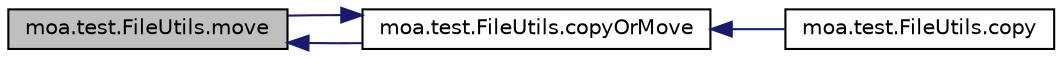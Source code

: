 digraph G
{
  edge [fontname="Helvetica",fontsize="10",labelfontname="Helvetica",labelfontsize="10"];
  node [fontname="Helvetica",fontsize="10",shape=record];
  rankdir=LR;
  Node1 [label="moa.test.FileUtils.move",height=0.2,width=0.4,color="black", fillcolor="grey75", style="filled" fontcolor="black"];
  Node1 -> Node2 [dir=back,color="midnightblue",fontsize="10",style="solid",fontname="Helvetica"];
  Node2 [label="moa.test.FileUtils.copyOrMove",height=0.2,width=0.4,color="black", fillcolor="white", style="filled",URL="$classmoa_1_1test_1_1FileUtils.html#a351d38ee18c8bc4888ba4371da3af708",tooltip="Copies or moves files and directories (recursively)."];
  Node2 -> Node3 [dir=back,color="midnightblue",fontsize="10",style="solid",fontname="Helvetica"];
  Node3 [label="moa.test.FileUtils.copy",height=0.2,width=0.4,color="black", fillcolor="white", style="filled",URL="$classmoa_1_1test_1_1FileUtils.html#af4be12f1b599efc5a00d4b2d525877d0",tooltip="Copies the file/directory (recursively)."];
  Node2 -> Node1 [dir=back,color="midnightblue",fontsize="10",style="solid",fontname="Helvetica"];
}
